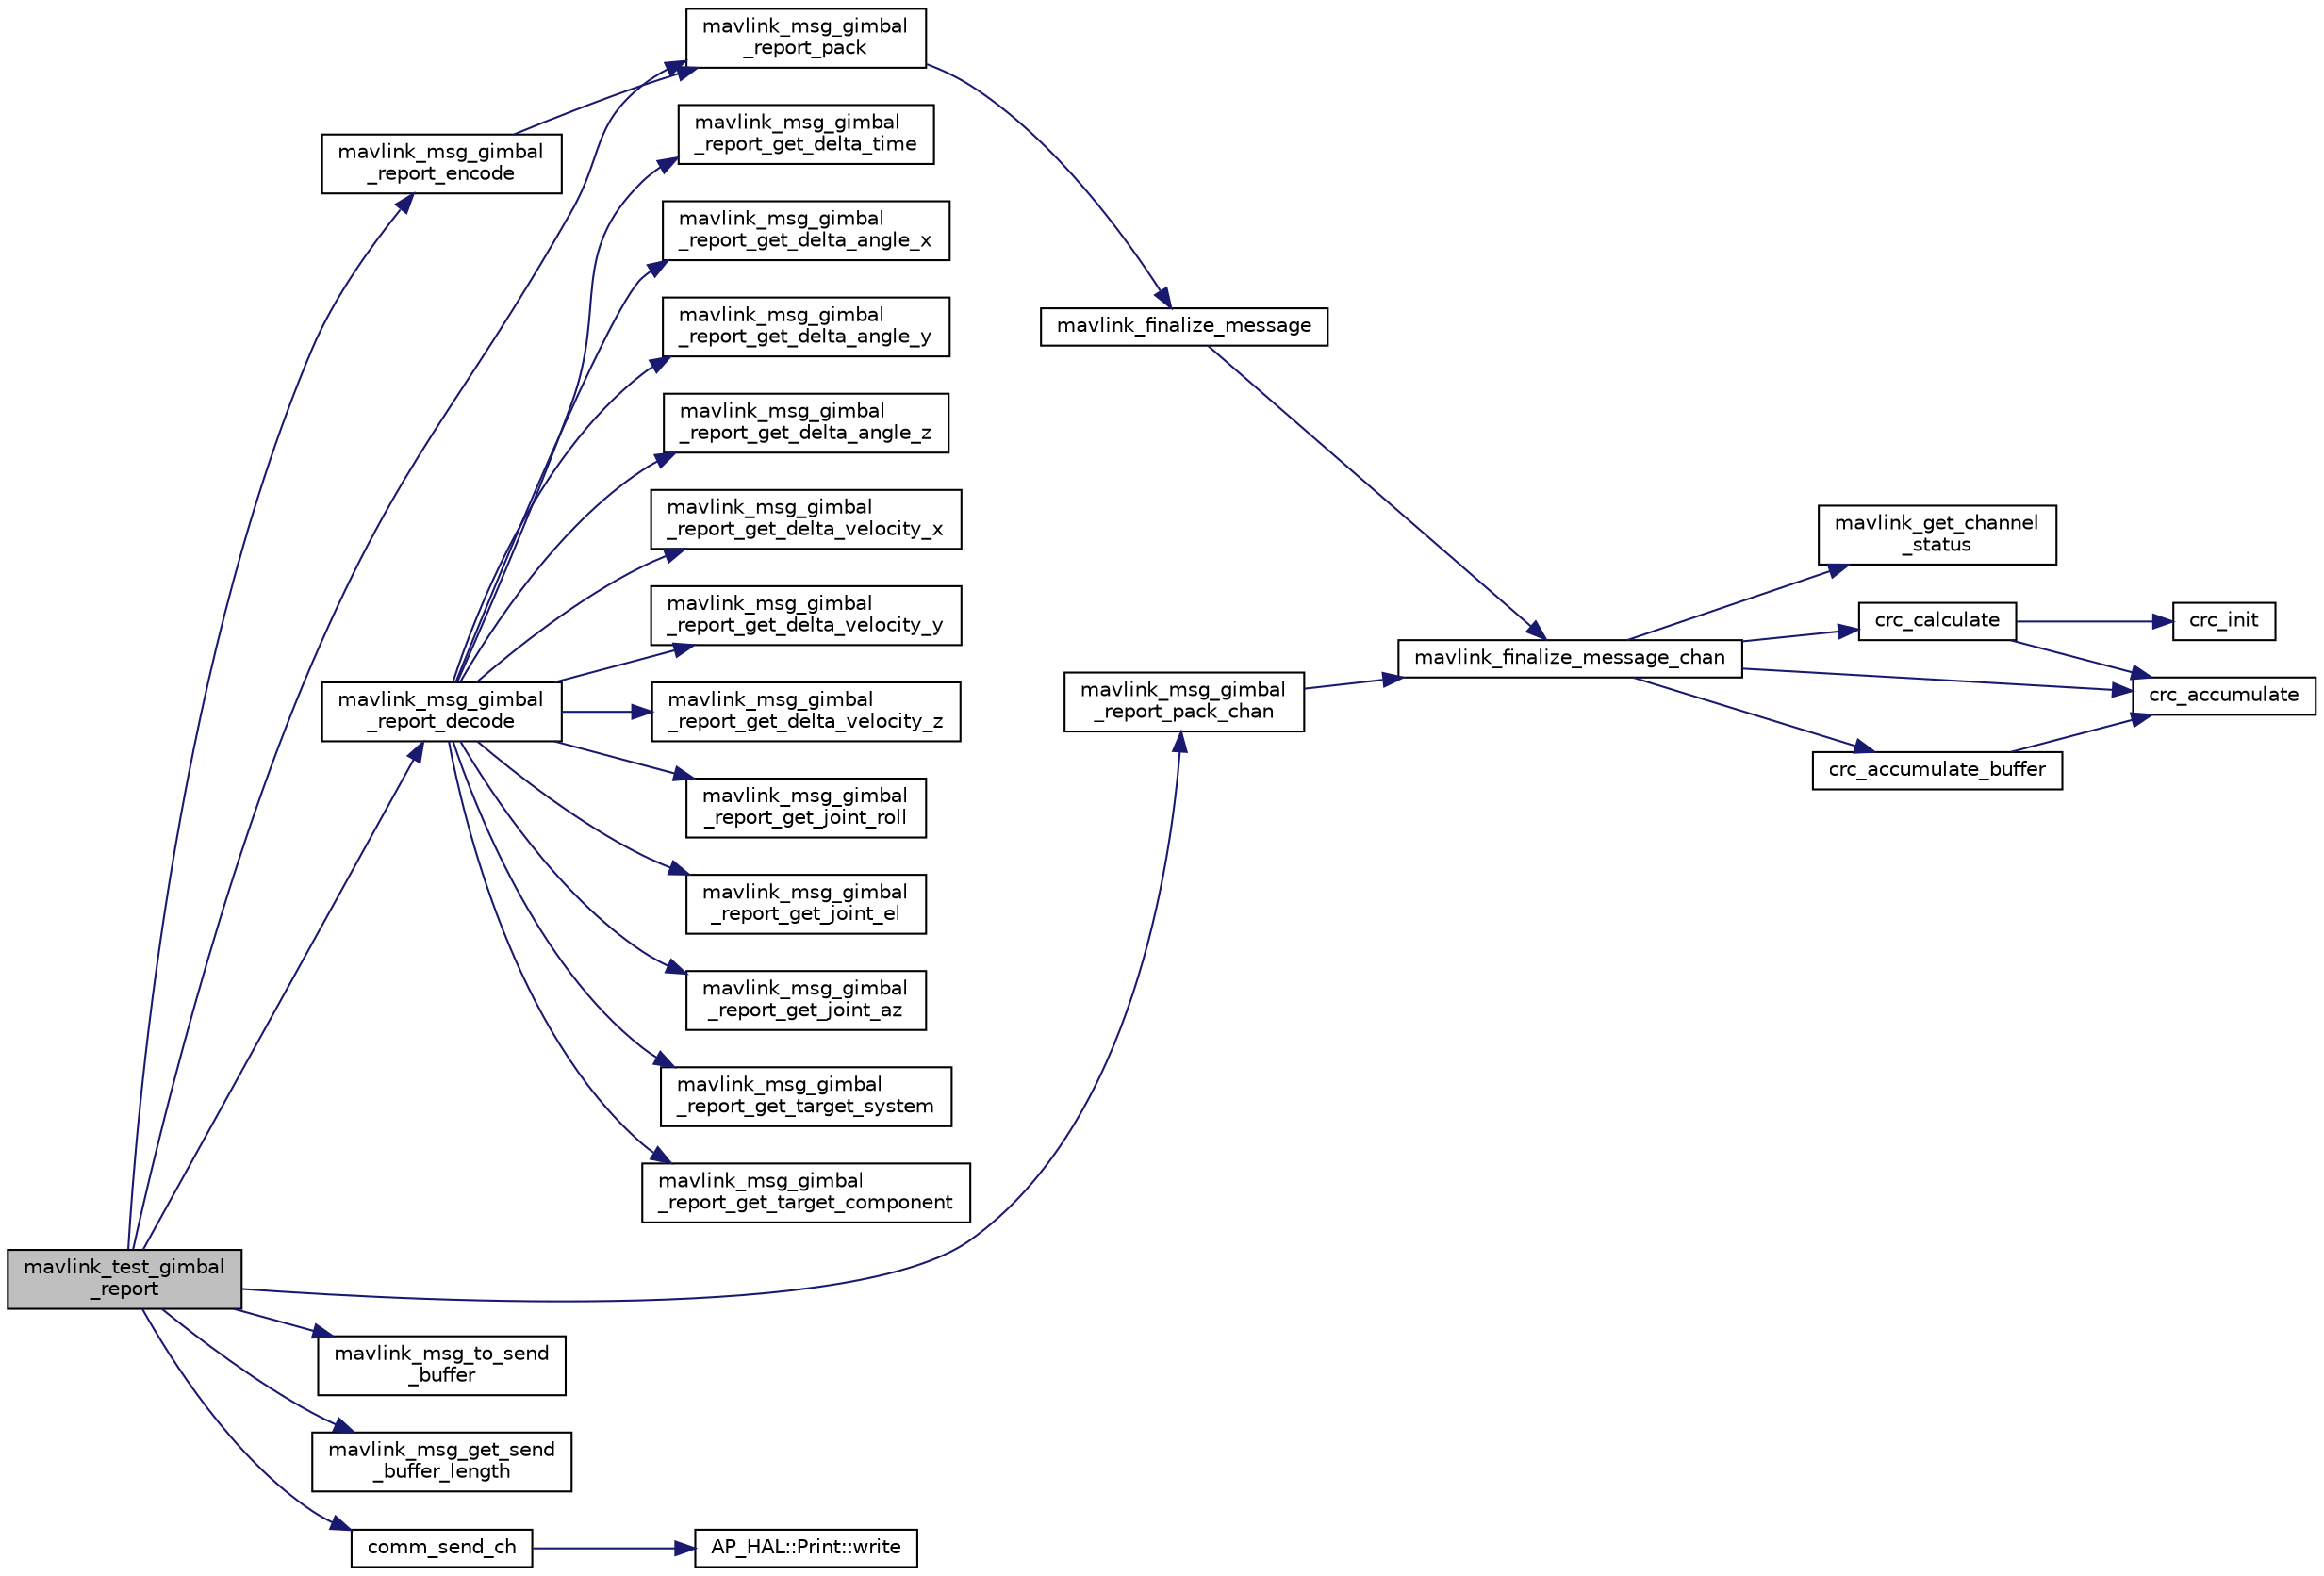digraph "mavlink_test_gimbal_report"
{
 // INTERACTIVE_SVG=YES
  edge [fontname="Helvetica",fontsize="10",labelfontname="Helvetica",labelfontsize="10"];
  node [fontname="Helvetica",fontsize="10",shape=record];
  rankdir="LR";
  Node1 [label="mavlink_test_gimbal\l_report",height=0.2,width=0.4,color="black", fillcolor="grey75", style="filled", fontcolor="black"];
  Node1 -> Node2 [color="midnightblue",fontsize="10",style="solid",fontname="Helvetica"];
  Node2 [label="mavlink_msg_gimbal\l_report_encode",height=0.2,width=0.4,color="black", fillcolor="white", style="filled",URL="$mavlink__msg__gimbal__report_8h.html#a6fcb528d5cbb9a6323212d989692b8ba",tooltip="Encode a gimbal_report struct. "];
  Node2 -> Node3 [color="midnightblue",fontsize="10",style="solid",fontname="Helvetica"];
  Node3 [label="mavlink_msg_gimbal\l_report_pack",height=0.2,width=0.4,color="black", fillcolor="white", style="filled",URL="$mavlink__msg__gimbal__report_8h.html#ace71fb041c0f9786f3315dcf7257c7ca",tooltip="Pack a gimbal_report message. "];
  Node3 -> Node4 [color="midnightblue",fontsize="10",style="solid",fontname="Helvetica"];
  Node4 [label="mavlink_finalize_message",height=0.2,width=0.4,color="black", fillcolor="white", style="filled",URL="$mavlink__helpers_8h.html#af3bea083c5ec83f5b6570b2bd4a817d0",tooltip="Finalize a MAVLink message with MAVLINK_COMM_0 as default channel. "];
  Node4 -> Node5 [color="midnightblue",fontsize="10",style="solid",fontname="Helvetica"];
  Node5 [label="mavlink_finalize_message_chan",height=0.2,width=0.4,color="black", fillcolor="white", style="filled",URL="$mavlink__helpers_8h.html#aa66131138fc02101dcc73b4b556ab422",tooltip="Finalize a MAVLink message with channel assignment. "];
  Node5 -> Node6 [color="midnightblue",fontsize="10",style="solid",fontname="Helvetica"];
  Node6 [label="mavlink_get_channel\l_status",height=0.2,width=0.4,color="black", fillcolor="white", style="filled",URL="$mavlink__helpers_8h.html#ac006d308067f48514ca5c0cf0b046c28"];
  Node5 -> Node7 [color="midnightblue",fontsize="10",style="solid",fontname="Helvetica"];
  Node7 [label="crc_calculate",height=0.2,width=0.4,color="black", fillcolor="white", style="filled",URL="$checksum_8h.html#ab4264eb7b9e22aabb5cc3191bce35f4c",tooltip="Calculates the X.25 checksum on a byte buffer. "];
  Node7 -> Node8 [color="midnightblue",fontsize="10",style="solid",fontname="Helvetica"];
  Node8 [label="crc_init",height=0.2,width=0.4,color="black", fillcolor="white", style="filled",URL="$checksum_8h.html#aee738f6e20d31b027afdd966c79befae",tooltip="Initiliaze the buffer for the X.25 CRC. "];
  Node7 -> Node9 [color="midnightblue",fontsize="10",style="solid",fontname="Helvetica"];
  Node9 [label="crc_accumulate",height=0.2,width=0.4,color="black", fillcolor="white", style="filled",URL="$checksum_8h.html#ade2bbc31cd3b5b6d839556f56de61957",tooltip="Accumulate the X.25 CRC by adding one char at a time. "];
  Node5 -> Node10 [color="midnightblue",fontsize="10",style="solid",fontname="Helvetica"];
  Node10 [label="crc_accumulate_buffer",height=0.2,width=0.4,color="black", fillcolor="white", style="filled",URL="$checksum_8h.html#abcbaa800e8fcbcdf9bb48168657fbefd",tooltip="Accumulate the X.25 CRC by adding an array of bytes. "];
  Node10 -> Node9 [color="midnightblue",fontsize="10",style="solid",fontname="Helvetica"];
  Node5 -> Node9 [color="midnightblue",fontsize="10",style="solid",fontname="Helvetica"];
  Node1 -> Node11 [color="midnightblue",fontsize="10",style="solid",fontname="Helvetica"];
  Node11 [label="mavlink_msg_gimbal\l_report_decode",height=0.2,width=0.4,color="black", fillcolor="white", style="filled",URL="$mavlink__msg__gimbal__report_8h.html#adc4424b76c1840b0c0e7a02eb4f4c497",tooltip="Decode a gimbal_report message into a struct. "];
  Node11 -> Node12 [color="midnightblue",fontsize="10",style="solid",fontname="Helvetica"];
  Node12 [label="mavlink_msg_gimbal\l_report_get_delta_time",height=0.2,width=0.4,color="black", fillcolor="white", style="filled",URL="$mavlink__msg__gimbal__report_8h.html#ad500a7543ece3ed56dcb7f5b26c235bd",tooltip="Get field delta_time from gimbal_report message. "];
  Node11 -> Node13 [color="midnightblue",fontsize="10",style="solid",fontname="Helvetica"];
  Node13 [label="mavlink_msg_gimbal\l_report_get_delta_angle_x",height=0.2,width=0.4,color="black", fillcolor="white", style="filled",URL="$mavlink__msg__gimbal__report_8h.html#a3f322d42da573e82e2ea6792ad4ca899",tooltip="Get field delta_angle_x from gimbal_report message. "];
  Node11 -> Node14 [color="midnightblue",fontsize="10",style="solid",fontname="Helvetica"];
  Node14 [label="mavlink_msg_gimbal\l_report_get_delta_angle_y",height=0.2,width=0.4,color="black", fillcolor="white", style="filled",URL="$mavlink__msg__gimbal__report_8h.html#a32bb10d300723d793b5ad2d30ab827c4",tooltip="Get field delta_angle_y from gimbal_report message. "];
  Node11 -> Node15 [color="midnightblue",fontsize="10",style="solid",fontname="Helvetica"];
  Node15 [label="mavlink_msg_gimbal\l_report_get_delta_angle_z",height=0.2,width=0.4,color="black", fillcolor="white", style="filled",URL="$mavlink__msg__gimbal__report_8h.html#a60966c565c2c9feddda05feb9d9d475c",tooltip="Get field delta_angle_z from gimbal_report message. "];
  Node11 -> Node16 [color="midnightblue",fontsize="10",style="solid",fontname="Helvetica"];
  Node16 [label="mavlink_msg_gimbal\l_report_get_delta_velocity_x",height=0.2,width=0.4,color="black", fillcolor="white", style="filled",URL="$mavlink__msg__gimbal__report_8h.html#a1f8896c3c989906298bc133894c55004",tooltip="Get field delta_velocity_x from gimbal_report message. "];
  Node11 -> Node17 [color="midnightblue",fontsize="10",style="solid",fontname="Helvetica"];
  Node17 [label="mavlink_msg_gimbal\l_report_get_delta_velocity_y",height=0.2,width=0.4,color="black", fillcolor="white", style="filled",URL="$mavlink__msg__gimbal__report_8h.html#a913dbfa465bbcd9378ec057593cdbf09",tooltip="Get field delta_velocity_y from gimbal_report message. "];
  Node11 -> Node18 [color="midnightblue",fontsize="10",style="solid",fontname="Helvetica"];
  Node18 [label="mavlink_msg_gimbal\l_report_get_delta_velocity_z",height=0.2,width=0.4,color="black", fillcolor="white", style="filled",URL="$mavlink__msg__gimbal__report_8h.html#a7b66bbbc9600543484343129db4c73b2",tooltip="Get field delta_velocity_z from gimbal_report message. "];
  Node11 -> Node19 [color="midnightblue",fontsize="10",style="solid",fontname="Helvetica"];
  Node19 [label="mavlink_msg_gimbal\l_report_get_joint_roll",height=0.2,width=0.4,color="black", fillcolor="white", style="filled",URL="$mavlink__msg__gimbal__report_8h.html#ab1ab31fb6129982312f99c655d42d925",tooltip="Get field joint_roll from gimbal_report message. "];
  Node11 -> Node20 [color="midnightblue",fontsize="10",style="solid",fontname="Helvetica"];
  Node20 [label="mavlink_msg_gimbal\l_report_get_joint_el",height=0.2,width=0.4,color="black", fillcolor="white", style="filled",URL="$mavlink__msg__gimbal__report_8h.html#a8cbb13500b6ac2bbf0c2106c967f58b1",tooltip="Get field joint_el from gimbal_report message. "];
  Node11 -> Node21 [color="midnightblue",fontsize="10",style="solid",fontname="Helvetica"];
  Node21 [label="mavlink_msg_gimbal\l_report_get_joint_az",height=0.2,width=0.4,color="black", fillcolor="white", style="filled",URL="$mavlink__msg__gimbal__report_8h.html#ad57e2704d734de59652162fb61d89eec",tooltip="Get field joint_az from gimbal_report message. "];
  Node11 -> Node22 [color="midnightblue",fontsize="10",style="solid",fontname="Helvetica"];
  Node22 [label="mavlink_msg_gimbal\l_report_get_target_system",height=0.2,width=0.4,color="black", fillcolor="white", style="filled",URL="$mavlink__msg__gimbal__report_8h.html#a880bd0ac4bd617357a2c9984c799d60d",tooltip="Send a gimbal_report message. "];
  Node11 -> Node23 [color="midnightblue",fontsize="10",style="solid",fontname="Helvetica"];
  Node23 [label="mavlink_msg_gimbal\l_report_get_target_component",height=0.2,width=0.4,color="black", fillcolor="white", style="filled",URL="$mavlink__msg__gimbal__report_8h.html#a9117e7dd4589ca41fd7141b1a6c37a71",tooltip="Get field target_component from gimbal_report message. "];
  Node1 -> Node3 [color="midnightblue",fontsize="10",style="solid",fontname="Helvetica"];
  Node1 -> Node24 [color="midnightblue",fontsize="10",style="solid",fontname="Helvetica"];
  Node24 [label="mavlink_msg_gimbal\l_report_pack_chan",height=0.2,width=0.4,color="black", fillcolor="white", style="filled",URL="$mavlink__msg__gimbal__report_8h.html#a840ab448729d15addda01eb7b2f020db",tooltip="Pack a gimbal_report message on a channel. "];
  Node24 -> Node5 [color="midnightblue",fontsize="10",style="solid",fontname="Helvetica"];
  Node1 -> Node25 [color="midnightblue",fontsize="10",style="solid",fontname="Helvetica"];
  Node25 [label="mavlink_msg_to_send\l_buffer",height=0.2,width=0.4,color="black", fillcolor="white", style="filled",URL="$mavlink__helpers_8h.html#afea0a9befa84822fd62c2899ea0d849e",tooltip="Pack a message to send it over a serial byte stream. "];
  Node1 -> Node26 [color="midnightblue",fontsize="10",style="solid",fontname="Helvetica"];
  Node26 [label="mavlink_msg_get_send\l_buffer_length",height=0.2,width=0.4,color="black", fillcolor="white", style="filled",URL="$protocol_8h.html#aa86c08f27aabb7a2e12a67f189f590c8",tooltip="Get the required buffer size for this message. "];
  Node1 -> Node27 [color="midnightblue",fontsize="10",style="solid",fontname="Helvetica"];
  Node27 [label="comm_send_ch",height=0.2,width=0.4,color="black", fillcolor="white", style="filled",URL="$GCS__MAVLink_8h.html#ab753873a1ee10adedd0ce246311468f8"];
  Node27 -> Node28 [color="midnightblue",fontsize="10",style="solid",fontname="Helvetica"];
  Node28 [label="AP_HAL::Print::write",height=0.2,width=0.4,color="black", fillcolor="white", style="filled",URL="$classAP__HAL_1_1Print.html#acc65391952a43334f8f5c9bef341f501"];
}
